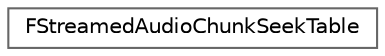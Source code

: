 digraph "Graphical Class Hierarchy"
{
 // INTERACTIVE_SVG=YES
 // LATEX_PDF_SIZE
  bgcolor="transparent";
  edge [fontname=Helvetica,fontsize=10,labelfontname=Helvetica,labelfontsize=10];
  node [fontname=Helvetica,fontsize=10,shape=box,height=0.2,width=0.4];
  rankdir="LR";
  Node0 [id="Node000000",label="FStreamedAudioChunkSeekTable",height=0.2,width=0.4,color="grey40", fillcolor="white", style="filled",URL="$d0/dc3/classFStreamedAudioChunkSeekTable.html",tooltip="Class representing an audio seek-table."];
}
